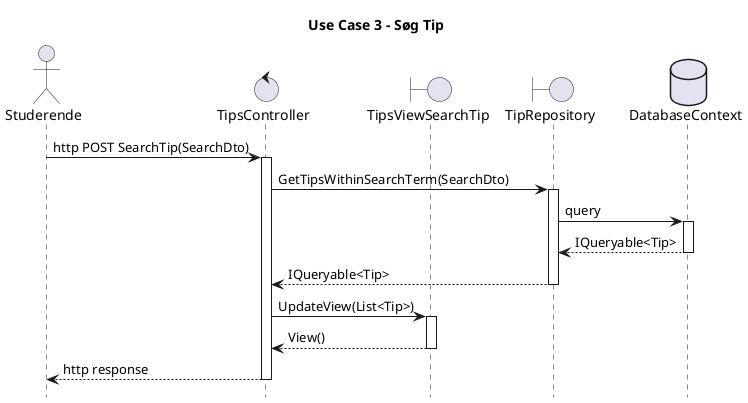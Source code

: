 @startuml

title Use Case 3 - Søg Tip

actor       Studerende       as stud
control       TipsController       as tipscont
boundary       TipsViewSearchTip       as tipssearch
boundary       TipRepository       as tipsrepo
database       DatabaseContext       as db


stud -> tipscont: http POST SearchTip(SearchDto)

Activate tipscont
tipscont -> tipsrepo: GetTipsWithinSearchTerm(SearchDto)

Activate tipsrepo
tipsrepo -> db: query 

Activate db
db --> tipsrepo: IQueryable<Tip>
Deactivate db

tipsrepo --> tipscont: IQueryable<Tip>
Deactivate tipsrepo

tipscont -> tipssearch: UpdateView(List<Tip>)

Activate tipssearch
tipssearch --> tipscont: View()
Deactivate tipssearch

tipscont --> stud: http response
Deactivate tipscont



hide footbox

@enduml

